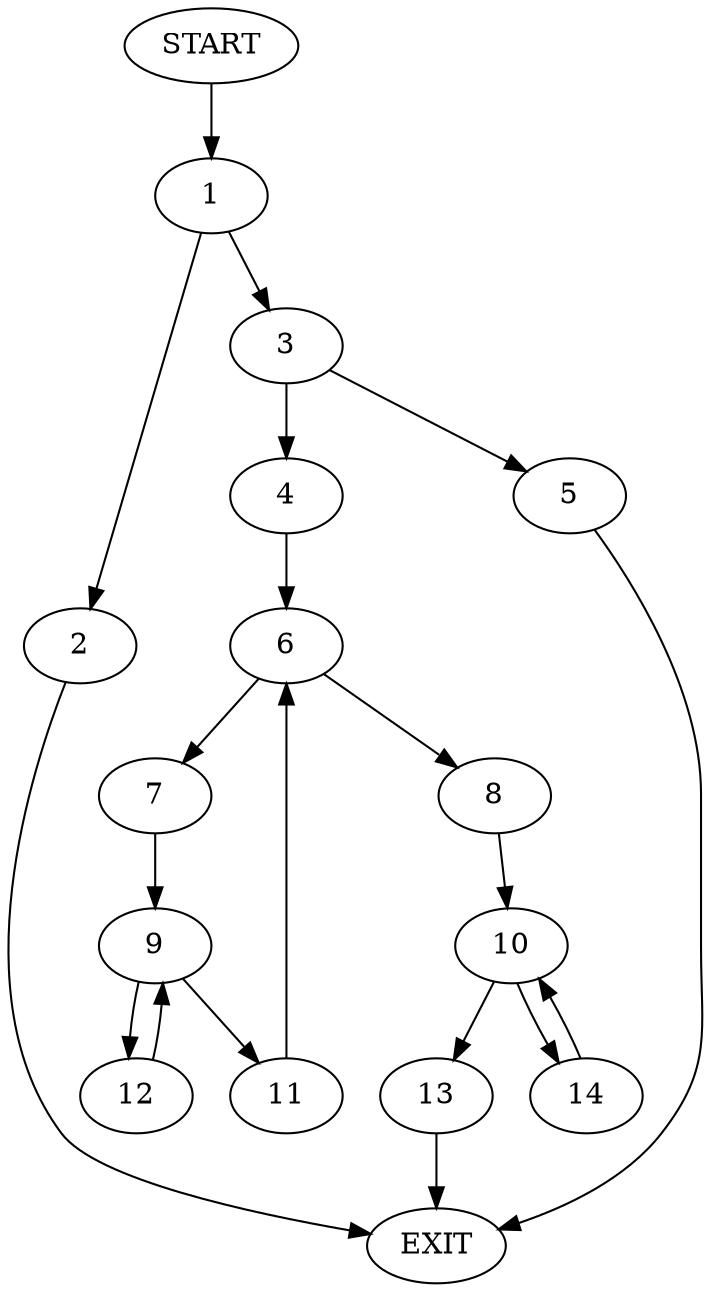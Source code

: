 digraph {
0 [label="START"]
15 [label="EXIT"]
0 -> 1
1 -> 2
1 -> 3
3 -> 4
3 -> 5
2 -> 15
5 -> 15
4 -> 6
6 -> 7
6 -> 8
7 -> 9
8 -> 10
9 -> 11
9 -> 12
12 -> 9
11 -> 6
10 -> 13
10 -> 14
13 -> 15
14 -> 10
}
